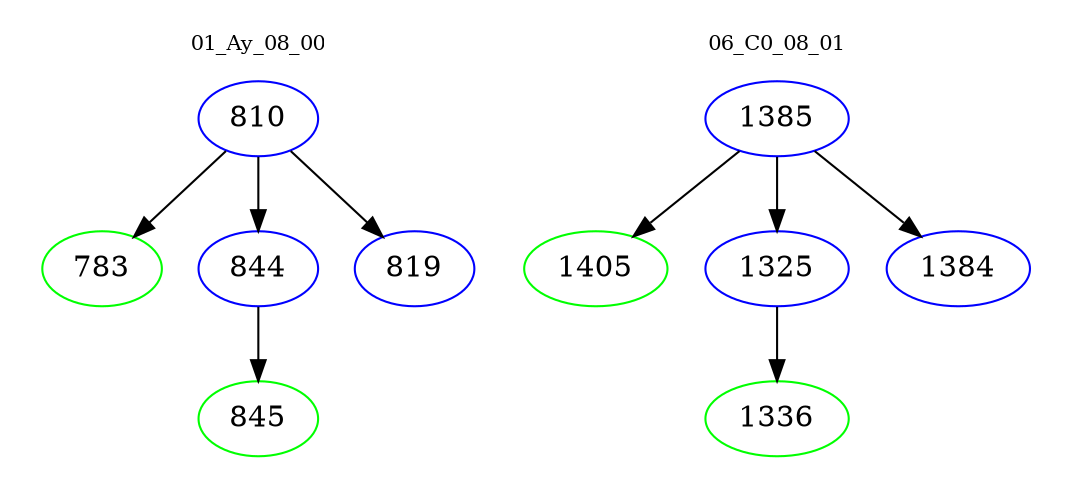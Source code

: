 digraph{
subgraph cluster_0 {
color = white
label = "01_Ay_08_00";
fontsize=10;
T0_810 [label="810", color="blue"]
T0_810 -> T0_783 [color="black"]
T0_783 [label="783", color="green"]
T0_810 -> T0_844 [color="black"]
T0_844 [label="844", color="blue"]
T0_844 -> T0_845 [color="black"]
T0_845 [label="845", color="green"]
T0_810 -> T0_819 [color="black"]
T0_819 [label="819", color="blue"]
}
subgraph cluster_1 {
color = white
label = "06_C0_08_01";
fontsize=10;
T1_1385 [label="1385", color="blue"]
T1_1385 -> T1_1405 [color="black"]
T1_1405 [label="1405", color="green"]
T1_1385 -> T1_1325 [color="black"]
T1_1325 [label="1325", color="blue"]
T1_1325 -> T1_1336 [color="black"]
T1_1336 [label="1336", color="green"]
T1_1385 -> T1_1384 [color="black"]
T1_1384 [label="1384", color="blue"]
}
}
